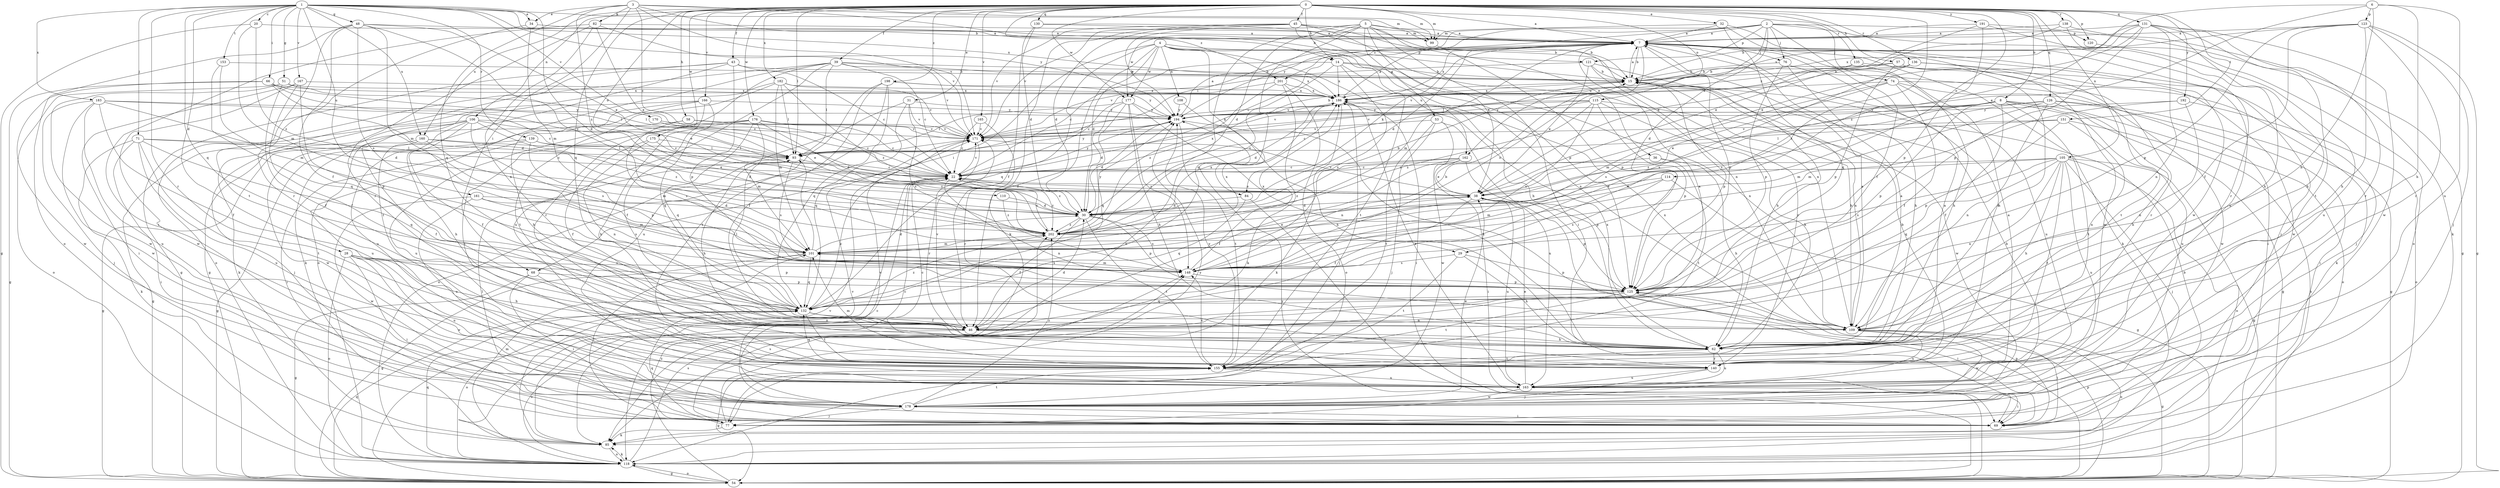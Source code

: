 strict digraph  {
0;
1;
2;
3;
4;
5;
6;
7;
8;
14;
15;
20;
22;
28;
29;
30;
31;
32;
34;
36;
38;
39;
43;
45;
46;
48;
51;
53;
54;
57;
58;
62;
66;
68;
69;
71;
74;
76;
77;
82;
84;
85;
93;
99;
101;
105;
106;
108;
109;
110;
114;
115;
118;
120;
121;
123;
125;
126;
130;
131;
132;
135;
136;
138;
139;
140;
148;
151;
153;
155;
160;
161;
162;
163;
165;
166;
167;
170;
171;
175;
176;
177;
178;
182;
183;
186;
191;
192;
194;
198;
201;
202;
0 -> 7  [label=a];
0 -> 8  [label=b];
0 -> 14  [label=b];
0 -> 31  [label=e];
0 -> 32  [label=e];
0 -> 39  [label=f];
0 -> 43  [label=f];
0 -> 45  [label=f];
0 -> 57  [label=h];
0 -> 58  [label=h];
0 -> 93  [label=l];
0 -> 99  [label=m];
0 -> 105  [label=n];
0 -> 106  [label=n];
0 -> 110  [label=o];
0 -> 114  [label=o];
0 -> 115  [label=o];
0 -> 120  [label=p];
0 -> 126  [label=q];
0 -> 130  [label=q];
0 -> 131  [label=q];
0 -> 132  [label=q];
0 -> 135  [label=r];
0 -> 136  [label=r];
0 -> 138  [label=r];
0 -> 148  [label=s];
0 -> 151  [label=t];
0 -> 160  [label=u];
0 -> 165  [label=v];
0 -> 166  [label=v];
0 -> 175  [label=w];
0 -> 176  [label=w];
0 -> 177  [label=w];
0 -> 182  [label=x];
0 -> 191  [label=y];
0 -> 192  [label=y];
0 -> 198  [label=z];
0 -> 201  [label=z];
1 -> 20  [label=c];
1 -> 28  [label=d];
1 -> 29  [label=d];
1 -> 34  [label=e];
1 -> 48  [label=g];
1 -> 51  [label=g];
1 -> 66  [label=i];
1 -> 71  [label=j];
1 -> 99  [label=m];
1 -> 132  [label=q];
1 -> 139  [label=r];
1 -> 140  [label=r];
1 -> 153  [label=t];
1 -> 160  [label=u];
1 -> 161  [label=u];
1 -> 167  [label=v];
1 -> 170  [label=v];
1 -> 183  [label=x];
1 -> 186  [label=x];
1 -> 194  [label=y];
2 -> 7  [label=a];
2 -> 29  [label=d];
2 -> 46  [label=f];
2 -> 74  [label=j];
2 -> 76  [label=j];
2 -> 99  [label=m];
2 -> 118  [label=o];
2 -> 120  [label=p];
2 -> 121  [label=p];
2 -> 162  [label=u];
2 -> 194  [label=y];
2 -> 201  [label=z];
3 -> 14  [label=b];
3 -> 15  [label=b];
3 -> 22  [label=c];
3 -> 34  [label=e];
3 -> 68  [label=i];
3 -> 82  [label=k];
3 -> 99  [label=m];
3 -> 132  [label=q];
3 -> 171  [label=v];
3 -> 202  [label=z];
4 -> 30  [label=d];
4 -> 46  [label=f];
4 -> 62  [label=h];
4 -> 68  [label=i];
4 -> 84  [label=k];
4 -> 108  [label=n];
4 -> 109  [label=n];
4 -> 121  [label=p];
4 -> 132  [label=q];
4 -> 162  [label=u];
4 -> 177  [label=w];
5 -> 7  [label=a];
5 -> 30  [label=d];
5 -> 36  [label=e];
5 -> 38  [label=e];
5 -> 53  [label=g];
5 -> 69  [label=i];
5 -> 99  [label=m];
5 -> 109  [label=n];
5 -> 118  [label=o];
5 -> 132  [label=q];
5 -> 171  [label=v];
5 -> 177  [label=w];
6 -> 38  [label=e];
6 -> 62  [label=h];
6 -> 109  [label=n];
6 -> 123  [label=p];
6 -> 163  [label=u];
6 -> 202  [label=z];
7 -> 15  [label=b];
7 -> 22  [label=c];
7 -> 30  [label=d];
7 -> 69  [label=i];
7 -> 76  [label=j];
7 -> 84  [label=k];
7 -> 85  [label=k];
7 -> 101  [label=m];
7 -> 125  [label=p];
7 -> 140  [label=r];
7 -> 148  [label=s];
7 -> 178  [label=w];
7 -> 186  [label=x];
8 -> 38  [label=e];
8 -> 46  [label=f];
8 -> 54  [label=g];
8 -> 118  [label=o];
8 -> 125  [label=p];
8 -> 155  [label=t];
8 -> 163  [label=u];
8 -> 171  [label=v];
8 -> 194  [label=y];
8 -> 202  [label=z];
14 -> 15  [label=b];
14 -> 22  [label=c];
14 -> 109  [label=n];
14 -> 148  [label=s];
14 -> 155  [label=t];
14 -> 186  [label=x];
14 -> 202  [label=z];
15 -> 7  [label=a];
15 -> 109  [label=n];
15 -> 125  [label=p];
15 -> 186  [label=x];
20 -> 7  [label=a];
20 -> 54  [label=g];
20 -> 101  [label=m];
20 -> 202  [label=z];
22 -> 38  [label=e];
22 -> 109  [label=n];
22 -> 118  [label=o];
22 -> 171  [label=v];
22 -> 186  [label=x];
22 -> 194  [label=y];
22 -> 202  [label=z];
28 -> 62  [label=h];
28 -> 69  [label=i];
28 -> 118  [label=o];
28 -> 125  [label=p];
28 -> 148  [label=s];
28 -> 163  [label=u];
28 -> 178  [label=w];
29 -> 62  [label=h];
29 -> 125  [label=p];
29 -> 148  [label=s];
29 -> 155  [label=t];
30 -> 15  [label=b];
30 -> 22  [label=c];
30 -> 46  [label=f];
30 -> 125  [label=p];
30 -> 148  [label=s];
30 -> 155  [label=t];
30 -> 202  [label=z];
31 -> 118  [label=o];
31 -> 132  [label=q];
31 -> 148  [label=s];
31 -> 171  [label=v];
31 -> 194  [label=y];
32 -> 7  [label=a];
32 -> 93  [label=l];
32 -> 132  [label=q];
32 -> 163  [label=u];
32 -> 178  [label=w];
34 -> 7  [label=a];
34 -> 101  [label=m];
34 -> 140  [label=r];
36 -> 22  [label=c];
36 -> 62  [label=h];
36 -> 155  [label=t];
38 -> 30  [label=d];
38 -> 46  [label=f];
38 -> 125  [label=p];
38 -> 163  [label=u];
38 -> 171  [label=v];
39 -> 15  [label=b];
39 -> 22  [label=c];
39 -> 54  [label=g];
39 -> 93  [label=l];
39 -> 118  [label=o];
39 -> 140  [label=r];
39 -> 163  [label=u];
39 -> 171  [label=v];
39 -> 186  [label=x];
43 -> 15  [label=b];
43 -> 22  [label=c];
43 -> 54  [label=g];
43 -> 118  [label=o];
43 -> 125  [label=p];
43 -> 155  [label=t];
45 -> 7  [label=a];
45 -> 15  [label=b];
45 -> 30  [label=d];
45 -> 85  [label=k];
45 -> 109  [label=n];
45 -> 125  [label=p];
45 -> 171  [label=v];
45 -> 194  [label=y];
46 -> 7  [label=a];
46 -> 30  [label=d];
46 -> 62  [label=h];
46 -> 118  [label=o];
46 -> 171  [label=v];
48 -> 7  [label=a];
48 -> 38  [label=e];
48 -> 46  [label=f];
48 -> 101  [label=m];
48 -> 118  [label=o];
48 -> 148  [label=s];
48 -> 155  [label=t];
48 -> 202  [label=z];
51 -> 46  [label=f];
51 -> 93  [label=l];
51 -> 118  [label=o];
51 -> 178  [label=w];
51 -> 186  [label=x];
53 -> 77  [label=j];
53 -> 155  [label=t];
53 -> 163  [label=u];
53 -> 171  [label=v];
53 -> 178  [label=w];
54 -> 38  [label=e];
54 -> 118  [label=o];
54 -> 125  [label=p];
54 -> 132  [label=q];
54 -> 171  [label=v];
54 -> 194  [label=y];
54 -> 202  [label=z];
57 -> 15  [label=b];
57 -> 62  [label=h];
57 -> 125  [label=p];
57 -> 140  [label=r];
57 -> 186  [label=x];
58 -> 22  [label=c];
58 -> 77  [label=j];
58 -> 148  [label=s];
58 -> 171  [label=v];
62 -> 7  [label=a];
62 -> 140  [label=r];
62 -> 155  [label=t];
62 -> 163  [label=u];
62 -> 186  [label=x];
66 -> 30  [label=d];
66 -> 38  [label=e];
66 -> 54  [label=g];
66 -> 93  [label=l];
66 -> 178  [label=w];
66 -> 186  [label=x];
68 -> 54  [label=g];
68 -> 69  [label=i];
68 -> 125  [label=p];
68 -> 155  [label=t];
69 -> 93  [label=l];
69 -> 125  [label=p];
71 -> 22  [label=c];
71 -> 69  [label=i];
71 -> 85  [label=k];
71 -> 93  [label=l];
71 -> 132  [label=q];
71 -> 155  [label=t];
71 -> 163  [label=u];
74 -> 46  [label=f];
74 -> 85  [label=k];
74 -> 101  [label=m];
74 -> 148  [label=s];
74 -> 163  [label=u];
74 -> 178  [label=w];
74 -> 186  [label=x];
76 -> 15  [label=b];
76 -> 62  [label=h];
76 -> 69  [label=i];
76 -> 125  [label=p];
77 -> 85  [label=k];
77 -> 132  [label=q];
77 -> 148  [label=s];
77 -> 194  [label=y];
82 -> 7  [label=a];
82 -> 38  [label=e];
82 -> 69  [label=i];
82 -> 109  [label=n];
82 -> 140  [label=r];
82 -> 171  [label=v];
84 -> 30  [label=d];
84 -> 54  [label=g];
84 -> 132  [label=q];
85 -> 22  [label=c];
85 -> 101  [label=m];
85 -> 118  [label=o];
85 -> 171  [label=v];
93 -> 22  [label=c];
93 -> 62  [label=h];
93 -> 148  [label=s];
93 -> 194  [label=y];
99 -> 125  [label=p];
101 -> 30  [label=d];
101 -> 38  [label=e];
101 -> 54  [label=g];
101 -> 77  [label=j];
101 -> 93  [label=l];
101 -> 132  [label=q];
101 -> 148  [label=s];
101 -> 186  [label=x];
105 -> 22  [label=c];
105 -> 30  [label=d];
105 -> 54  [label=g];
105 -> 62  [label=h];
105 -> 77  [label=j];
105 -> 109  [label=n];
105 -> 118  [label=o];
105 -> 132  [label=q];
105 -> 148  [label=s];
105 -> 155  [label=t];
105 -> 163  [label=u];
106 -> 22  [label=c];
106 -> 46  [label=f];
106 -> 54  [label=g];
106 -> 62  [label=h];
106 -> 148  [label=s];
106 -> 163  [label=u];
106 -> 171  [label=v];
106 -> 178  [label=w];
106 -> 202  [label=z];
108 -> 62  [label=h];
108 -> 194  [label=y];
109 -> 7  [label=a];
109 -> 15  [label=b];
109 -> 54  [label=g];
109 -> 69  [label=i];
109 -> 118  [label=o];
109 -> 163  [label=u];
109 -> 178  [label=w];
109 -> 186  [label=x];
110 -> 30  [label=d];
110 -> 202  [label=z];
114 -> 38  [label=e];
114 -> 54  [label=g];
114 -> 101  [label=m];
114 -> 148  [label=s];
115 -> 22  [label=c];
115 -> 62  [label=h];
115 -> 125  [label=p];
115 -> 148  [label=s];
115 -> 171  [label=v];
115 -> 178  [label=w];
115 -> 194  [label=y];
115 -> 202  [label=z];
118 -> 15  [label=b];
118 -> 54  [label=g];
118 -> 85  [label=k];
118 -> 132  [label=q];
118 -> 148  [label=s];
120 -> 163  [label=u];
121 -> 15  [label=b];
121 -> 38  [label=e];
121 -> 62  [label=h];
121 -> 140  [label=r];
121 -> 171  [label=v];
123 -> 7  [label=a];
123 -> 46  [label=f];
123 -> 54  [label=g];
123 -> 62  [label=h];
123 -> 77  [label=j];
123 -> 125  [label=p];
123 -> 140  [label=r];
123 -> 186  [label=x];
125 -> 69  [label=i];
125 -> 132  [label=q];
125 -> 155  [label=t];
126 -> 54  [label=g];
126 -> 62  [label=h];
126 -> 69  [label=i];
126 -> 101  [label=m];
126 -> 109  [label=n];
126 -> 194  [label=y];
126 -> 202  [label=z];
130 -> 7  [label=a];
130 -> 15  [label=b];
130 -> 30  [label=d];
130 -> 46  [label=f];
131 -> 7  [label=a];
131 -> 15  [label=b];
131 -> 38  [label=e];
131 -> 62  [label=h];
131 -> 109  [label=n];
131 -> 125  [label=p];
131 -> 140  [label=r];
131 -> 155  [label=t];
131 -> 178  [label=w];
131 -> 186  [label=x];
132 -> 22  [label=c];
132 -> 46  [label=f];
132 -> 93  [label=l];
132 -> 109  [label=n];
132 -> 118  [label=o];
132 -> 155  [label=t];
132 -> 202  [label=z];
135 -> 15  [label=b];
135 -> 62  [label=h];
135 -> 77  [label=j];
135 -> 93  [label=l];
136 -> 15  [label=b];
136 -> 148  [label=s];
136 -> 155  [label=t];
136 -> 171  [label=v];
136 -> 178  [label=w];
138 -> 7  [label=a];
138 -> 38  [label=e];
138 -> 54  [label=g];
138 -> 62  [label=h];
139 -> 38  [label=e];
139 -> 54  [label=g];
139 -> 69  [label=i];
139 -> 93  [label=l];
139 -> 125  [label=p];
140 -> 15  [label=b];
140 -> 22  [label=c];
140 -> 77  [label=j];
140 -> 163  [label=u];
148 -> 15  [label=b];
148 -> 101  [label=m];
148 -> 125  [label=p];
148 -> 186  [label=x];
151 -> 93  [label=l];
151 -> 109  [label=n];
151 -> 118  [label=o];
151 -> 125  [label=p];
151 -> 171  [label=v];
153 -> 15  [label=b];
153 -> 101  [label=m];
153 -> 132  [label=q];
155 -> 7  [label=a];
155 -> 54  [label=g];
155 -> 101  [label=m];
155 -> 132  [label=q];
155 -> 148  [label=s];
155 -> 163  [label=u];
155 -> 194  [label=y];
160 -> 30  [label=d];
160 -> 46  [label=f];
160 -> 54  [label=g];
160 -> 93  [label=l];
160 -> 101  [label=m];
161 -> 30  [label=d];
161 -> 101  [label=m];
161 -> 148  [label=s];
161 -> 163  [label=u];
161 -> 178  [label=w];
162 -> 22  [label=c];
162 -> 38  [label=e];
162 -> 46  [label=f];
162 -> 69  [label=i];
162 -> 125  [label=p];
162 -> 202  [label=z];
163 -> 7  [label=a];
163 -> 38  [label=e];
163 -> 69  [label=i];
163 -> 178  [label=w];
163 -> 186  [label=x];
165 -> 22  [label=c];
165 -> 140  [label=r];
165 -> 171  [label=v];
166 -> 46  [label=f];
166 -> 62  [label=h];
166 -> 85  [label=k];
166 -> 132  [label=q];
166 -> 163  [label=u];
166 -> 194  [label=y];
167 -> 46  [label=f];
167 -> 69  [label=i];
167 -> 125  [label=p];
167 -> 178  [label=w];
167 -> 186  [label=x];
170 -> 38  [label=e];
170 -> 171  [label=v];
171 -> 93  [label=l];
171 -> 140  [label=r];
175 -> 46  [label=f];
175 -> 93  [label=l];
175 -> 109  [label=n];
175 -> 202  [label=z];
176 -> 22  [label=c];
176 -> 30  [label=d];
176 -> 62  [label=h];
176 -> 101  [label=m];
176 -> 132  [label=q];
176 -> 155  [label=t];
176 -> 163  [label=u];
176 -> 171  [label=v];
177 -> 30  [label=d];
177 -> 62  [label=h];
177 -> 93  [label=l];
177 -> 109  [label=n];
177 -> 132  [label=q];
177 -> 148  [label=s];
177 -> 194  [label=y];
178 -> 15  [label=b];
178 -> 22  [label=c];
178 -> 38  [label=e];
178 -> 69  [label=i];
178 -> 77  [label=j];
178 -> 155  [label=t];
178 -> 171  [label=v];
178 -> 202  [label=z];
182 -> 85  [label=k];
182 -> 93  [label=l];
182 -> 101  [label=m];
182 -> 155  [label=t];
182 -> 171  [label=v];
182 -> 186  [label=x];
182 -> 202  [label=z];
183 -> 22  [label=c];
183 -> 30  [label=d];
183 -> 46  [label=f];
183 -> 77  [label=j];
183 -> 163  [label=u];
183 -> 178  [label=w];
183 -> 194  [label=y];
186 -> 7  [label=a];
186 -> 30  [label=d];
186 -> 69  [label=i];
186 -> 77  [label=j];
186 -> 85  [label=k];
186 -> 194  [label=y];
191 -> 7  [label=a];
191 -> 38  [label=e];
191 -> 85  [label=k];
191 -> 125  [label=p];
191 -> 140  [label=r];
192 -> 101  [label=m];
192 -> 109  [label=n];
192 -> 118  [label=o];
192 -> 194  [label=y];
194 -> 7  [label=a];
194 -> 15  [label=b];
194 -> 30  [label=d];
194 -> 62  [label=h];
194 -> 155  [label=t];
194 -> 171  [label=v];
198 -> 46  [label=f];
198 -> 132  [label=q];
198 -> 155  [label=t];
198 -> 163  [label=u];
198 -> 186  [label=x];
198 -> 194  [label=y];
201 -> 22  [label=c];
201 -> 85  [label=k];
201 -> 118  [label=o];
201 -> 186  [label=x];
201 -> 202  [label=z];
202 -> 22  [label=c];
202 -> 101  [label=m];
202 -> 186  [label=x];
202 -> 194  [label=y];
}
